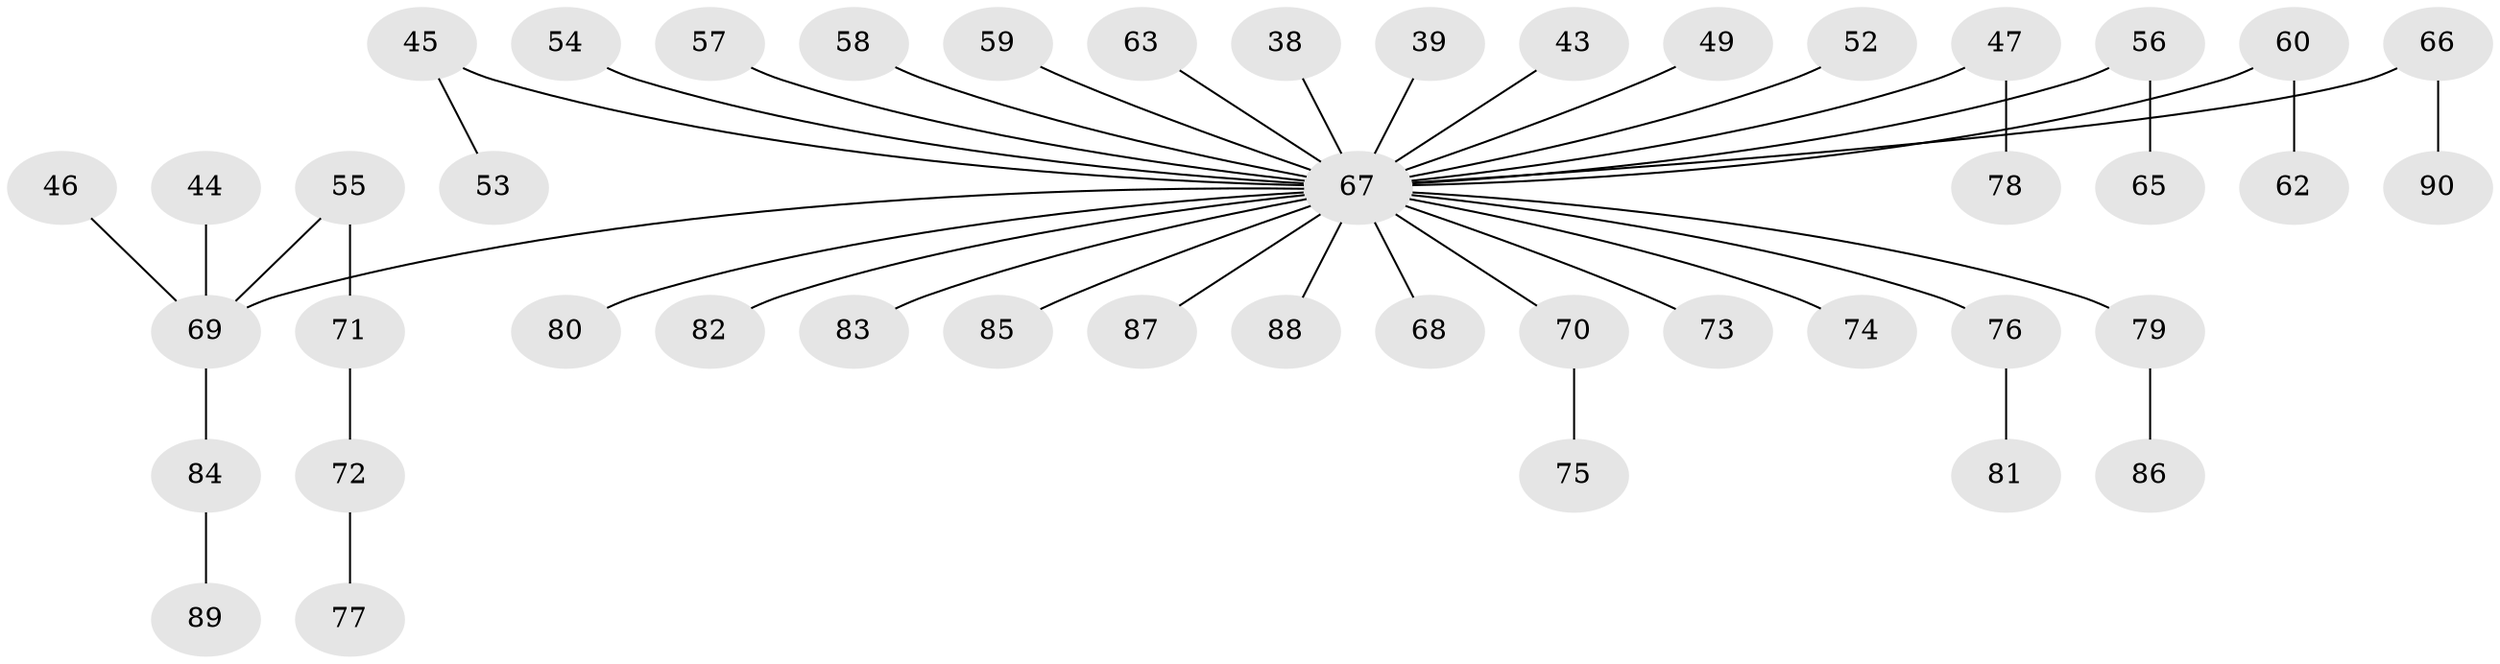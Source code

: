 // original degree distribution, {7: 0.011111111111111112, 5: 0.03333333333333333, 4: 0.07777777777777778, 3: 0.1111111111111111, 1: 0.4888888888888889, 2: 0.26666666666666666, 6: 0.011111111111111112}
// Generated by graph-tools (version 1.1) at 2025/53/03/09/25 04:53:41]
// undirected, 45 vertices, 44 edges
graph export_dot {
graph [start="1"]
  node [color=gray90,style=filled];
  38;
  39;
  43;
  44;
  45;
  46;
  47;
  49;
  52;
  53;
  54;
  55;
  56;
  57;
  58;
  59;
  60;
  62;
  63;
  65;
  66;
  67 [super="+21+61+24+28+64+42+51+37"];
  68;
  69 [super="+23+48"];
  70;
  71;
  72;
  73;
  74 [super="+34"];
  75;
  76;
  77;
  78;
  79 [super="+29+50"];
  80;
  81;
  82;
  83;
  84;
  85;
  86;
  87;
  88 [super="+41"];
  89;
  90;
  38 -- 67;
  39 -- 67;
  43 -- 67;
  44 -- 69;
  45 -- 53;
  45 -- 67;
  46 -- 69;
  47 -- 78;
  47 -- 67;
  49 -- 67;
  52 -- 67;
  54 -- 67;
  55 -- 71;
  55 -- 69;
  56 -- 65;
  56 -- 67;
  57 -- 67;
  58 -- 67;
  59 -- 67;
  60 -- 62;
  60 -- 67;
  63 -- 67;
  66 -- 90;
  66 -- 67;
  67 -- 68;
  67 -- 70;
  67 -- 76;
  67 -- 82;
  67 -- 87;
  67 -- 80;
  67 -- 83;
  67 -- 79;
  67 -- 69;
  67 -- 74;
  67 -- 73;
  67 -- 85;
  67 -- 88;
  69 -- 84;
  70 -- 75;
  71 -- 72;
  72 -- 77;
  76 -- 81;
  79 -- 86;
  84 -- 89;
}
